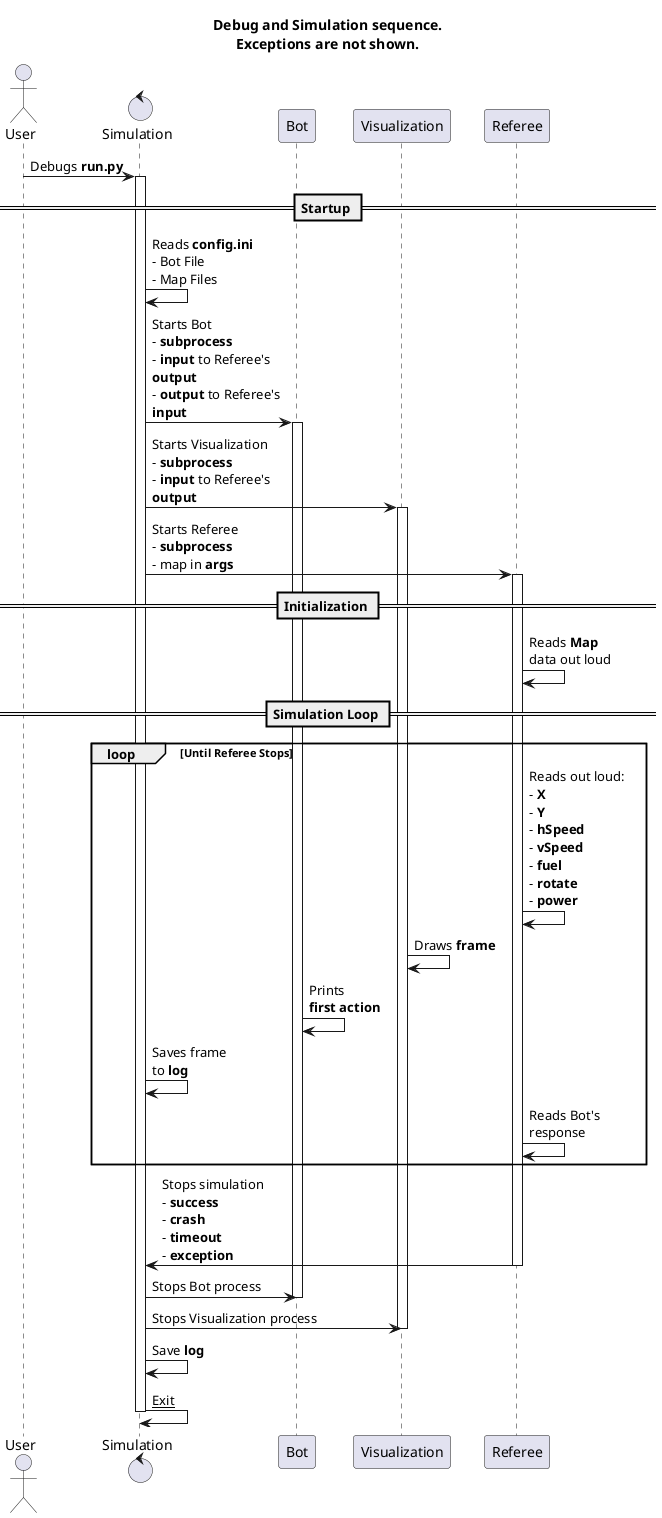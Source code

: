 @startuml

title
    Debug and Simulation sequence.
    Exceptions are not shown.
end title

actor User
control Simulation
participant Bot
participant Visualization
participant Referee

'Start debugging'
User -> Simulation : Debugs **run.py**
activate Simulation

== Startup ==

'Read config file
' * map files location
' * bot scripts location
Simulation -> Simulation : Reads **config.ini**\n- Bot File\n- Map Files

' Start Bot subprocess
Simulation -> Bot : Starts Bot\n- **subprocess**\n- **input** to Referee's\n**output**\n- **output** to Referee's\n**input**
activate Bot

' Start Visualization subprocess
Simulation -> Visualization : Starts Visualization\n- **subprocess**\n- **input** to Referee's\n**output**
activate Visualization

' Start Referee subprocess
Simulation -> Referee : Starts Referee\n- **subprocess**\n- map in **args**
activate Referee

== Initialization ==

' Referee initializes everyone with the map data
Referee -> Referee : Reads **Map**\ndata out loud

== Simulation Loop ==

loop Until Referee Stops
    ' Declares frame data
    Referee -> Referee : Reads out loud:\n- **X**\n- **Y**\n- **hSpeed**\n- **vSpeed**\n- **fuel**\n- **rotate**\n- **power**

    ' Visualization saves then draws a frame
    Visualization -> Visualization : Draws **frame**

    ' TODO: Add ability to replay simulation after end'

    ' TODO: Add ability to pause simulation using visualization
    ' in the middle of the run

    ' First repsonse of the bot
    Bot -> Bot : Prints\n**first action**

    Simulation -> Simulation : Saves frame\nto **log**

    ' First repsonse of the referee
    Referee -> Referee : Reads Bot's\nresponse
end

Referee -> Simulation : Stops simulation\n- **success**\n- **crash**\n- **timeout**\n- **exception**
deactivate Referee

Simulation -> Bot : Stops Bot process
deactivate Bot

Simulation -> Visualization : Stops Visualization process
deactivate Visualization

Simulation -> Simulation : Save **log**

Simulation -> Simulation : __Exit__
deactivate Simulation

@enduml
